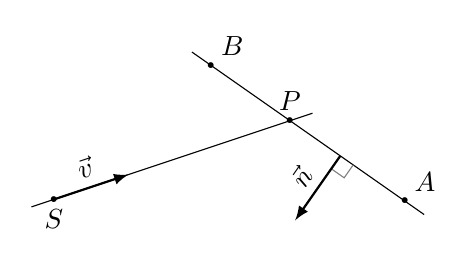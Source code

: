 %\usetikzlibrary{calc, angles}
\begin{tikzpicture}[scale=1]

\tikzset{
  line/.style = {
    shorten <=-3mm, shorten >=-3mm
  },
  vector/.style = {
    thick,-latex
  },
  dot/.style = {
    insert path={
      node[scale=2]{.}
    }
  },
  perp/.style = {
    draw,
    angle eccentricity=.5,
    angle radius=2mm,
  }
}

 % les coordonnées des points
 \path
   (0,0) coordinate (S)
   (3,1) coordinate (P)
   ($(S)!1cm!(P)$) coordinate (v)
   (2,1.7) coordinate (B)
   ($(B)!3cm!(P)$) coordinate (A)
   ($(B)!2cm!(P)$) coordinate (N)
   ($(N)!1cm!90:(B)$) coordinate (n)
 ;
 % les droites
 \draw
   (S) edge[line] (P)
   (A) edge[line] (B)
 ;
 % les vecteurs
 \draw
   pic[perp,gray]{right angle=n--N--A}
   (S) edge[vector] node[above, sloped]{$\vec{v}$} (v)
   (N) edge[vector] node[above, sloped]{$\vec{n}$} (n)
 ;
 % les points
 \path
   (S) [dot] node[below]{$S$}
   (P) [dot] node[above]{$P$}
   (A) [dot] node[above right]{$A$}
   (B) [dot] node[above right]{$B$}
 ;

\end{tikzpicture}